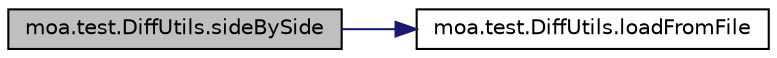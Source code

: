 digraph G
{
  edge [fontname="Helvetica",fontsize="10",labelfontname="Helvetica",labelfontsize="10"];
  node [fontname="Helvetica",fontsize="10",shape=record];
  rankdir=LR;
  Node1 [label="moa.test.DiffUtils.sideBySide",height=0.2,width=0.4,color="black", fillcolor="grey75", style="filled" fontcolor="black"];
  Node1 -> Node2 [color="midnightblue",fontsize="10",style="solid",fontname="Helvetica"];
  Node2 [label="moa.test.DiffUtils.loadFromFile",height=0.2,width=0.4,color="black", fillcolor="white", style="filled",URL="$classmoa_1_1test_1_1DiffUtils.html#af2a45ea29c326d93ceb88172acd69733",tooltip="Loads the file."];
}
